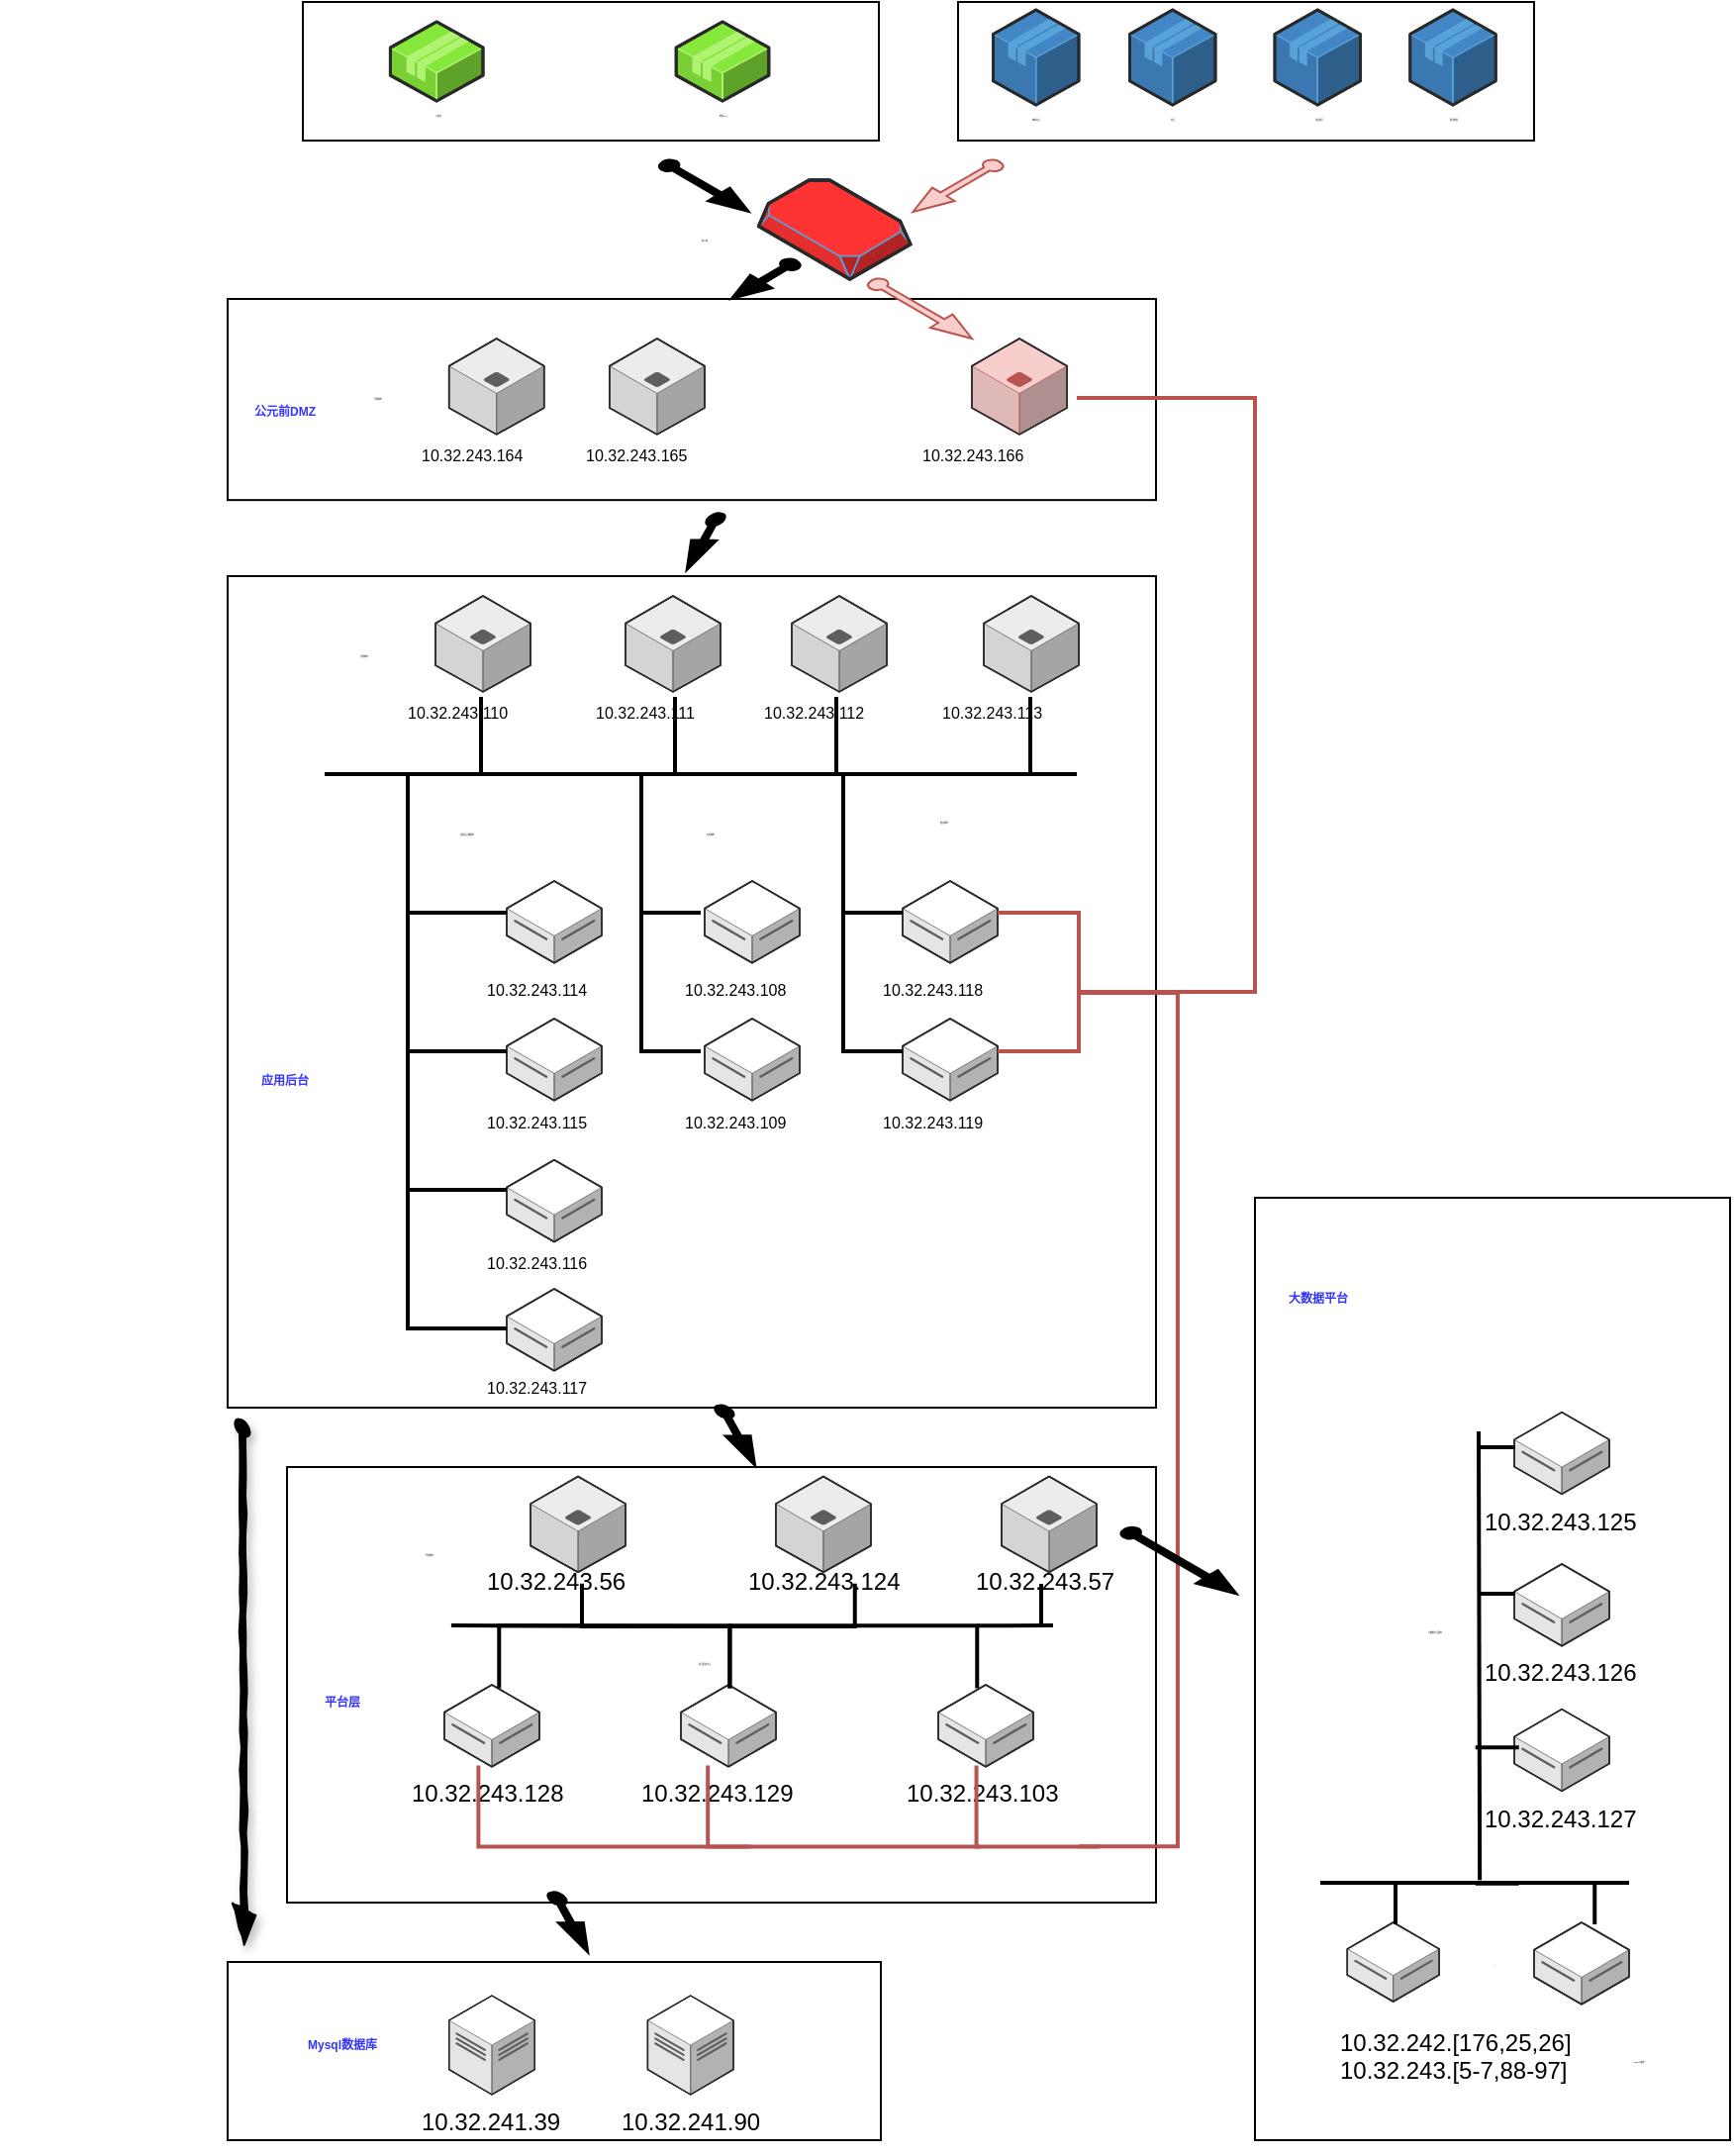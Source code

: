 <mxfile version="12.8.2" type="github"><diagram id="RSkM1jjQEGkXYzA2ggfZ" name="Page-1"><mxGraphModel dx="1865" dy="580" grid="1" gridSize="10" guides="1" tooltips="1" connect="1" arrows="1" fold="1" page="1" pageScale="1" pageWidth="827" pageHeight="1169" math="0" shadow="0"><root><mxCell id="0"/><mxCell id="1" parent="0"/><mxCell id="0GXY6gjPffuvIRgVKfaw-151" value="" style="rounded=0;whiteSpace=wrap;html=1;fontSize=1;fontColor=#000000;" parent="1" vertex="1"><mxGeometry x="579" y="673.98" width="240" height="476.02" as="geometry"/></mxCell><mxCell id="0GXY6gjPffuvIRgVKfaw-206" value="" style="rounded=0;whiteSpace=wrap;html=1;fontSize=1;fontColor=#000000;" parent="1" vertex="1"><mxGeometry x="60" y="1060" width="330" height="90" as="geometry"/></mxCell><mxCell id="0GXY6gjPffuvIRgVKfaw-137" value="" style="rounded=0;whiteSpace=wrap;html=1;fontSize=1;fontColor=#000000;" parent="1" vertex="1"><mxGeometry x="90" y="810" width="439" height="220" as="geometry"/></mxCell><mxCell id="0GXY6gjPffuvIRgVKfaw-136" value="" style="rounded=0;whiteSpace=wrap;html=1;fontSize=1;fontColor=#000000;" parent="1" vertex="1"><mxGeometry x="60" y="360" width="469" height="420" as="geometry"/></mxCell><mxCell id="0GXY6gjPffuvIRgVKfaw-29" value="10.32.243.128" style="text;html=1;" parent="1" vertex="1"><mxGeometry x="151" y="961.38" width="100" height="30" as="geometry"/></mxCell><mxCell id="0GXY6gjPffuvIRgVKfaw-57" value="&lt;font style=&quot;font-size: 8px&quot;&gt;10.32.243.114&lt;/font&gt;" style="text;html=1;fontSize=1;whiteSpace=wrap;fontColor=#000000;" parent="1" vertex="1"><mxGeometry x="189" y="557.51" width="80" height="30" as="geometry"/></mxCell><mxCell id="0GXY6gjPffuvIRgVKfaw-58" value="" style="verticalLabelPosition=bottom;html=1;verticalAlign=top;strokeWidth=1;align=center;outlineConnect=0;dashed=0;outlineConnect=0;shape=mxgraph.aws3d.dataServer;strokeColor=#5E5E5E;aspect=fixed;" parent="1" vertex="1"><mxGeometry x="200.97" y="514" width="48.03" height="41.38" as="geometry"/></mxCell><mxCell id="0GXY6gjPffuvIRgVKfaw-59" value="" style="verticalLabelPosition=bottom;html=1;verticalAlign=top;strokeWidth=1;align=center;outlineConnect=0;dashed=0;outlineConnect=0;shape=mxgraph.aws3d.dataServer;strokeColor=#5E5E5E;aspect=fixed;" parent="1" vertex="1"><mxGeometry x="200.97" y="583.51" width="48.03" height="41.38" as="geometry"/></mxCell><mxCell id="0GXY6gjPffuvIRgVKfaw-60" value="&lt;font style=&quot;font-size: 8px&quot;&gt;10.32.243.115&lt;/font&gt;" style="text;html=1;fontSize=1;whiteSpace=wrap;fontColor=#000000;" parent="1" vertex="1"><mxGeometry x="189" y="624.89" width="80" height="30" as="geometry"/></mxCell><mxCell id="0GXY6gjPffuvIRgVKfaw-61" value="&lt;font style=&quot;font-size: 8px&quot;&gt;10.32.243.116&lt;/font&gt;" style="text;html=1;fontSize=1;whiteSpace=wrap;fontColor=#000000;" parent="1" vertex="1"><mxGeometry x="189" y="696.27" width="80" height="30" as="geometry"/></mxCell><mxCell id="0GXY6gjPffuvIRgVKfaw-62" value="" style="verticalLabelPosition=bottom;html=1;verticalAlign=top;strokeWidth=1;align=center;outlineConnect=0;dashed=0;outlineConnect=0;shape=mxgraph.aws3d.dataServer;strokeColor=#5E5E5E;aspect=fixed;" parent="1" vertex="1"><mxGeometry x="200.97" y="654.89" width="48.03" height="41.38" as="geometry"/></mxCell><mxCell id="0GXY6gjPffuvIRgVKfaw-63" value="" style="verticalLabelPosition=bottom;html=1;verticalAlign=top;strokeWidth=1;align=center;outlineConnect=0;dashed=0;outlineConnect=0;shape=mxgraph.aws3d.dataServer;strokeColor=#5E5E5E;aspect=fixed;" parent="1" vertex="1"><mxGeometry x="200.97" y="720" width="48.03" height="41.38" as="geometry"/></mxCell><mxCell id="0GXY6gjPffuvIRgVKfaw-64" value="&lt;font style=&quot;font-size: 8px&quot;&gt;10.32.243.117&lt;/font&gt;" style="text;html=1;fontSize=1;whiteSpace=wrap;fontColor=#000000;" parent="1" vertex="1"><mxGeometry x="189" y="759.24" width="80" height="30" as="geometry"/></mxCell><mxCell id="0GXY6gjPffuvIRgVKfaw-68" value="&lt;font style=&quot;font-size: 8px&quot;&gt;10.32.243.108&lt;/font&gt;" style="text;html=1;fontSize=1;whiteSpace=wrap;fontColor=#000000;" parent="1" vertex="1"><mxGeometry x="289" y="557.51" width="80" height="30" as="geometry"/></mxCell><mxCell id="0GXY6gjPffuvIRgVKfaw-69" value="" style="verticalLabelPosition=bottom;html=1;verticalAlign=top;strokeWidth=1;align=center;outlineConnect=0;dashed=0;outlineConnect=0;shape=mxgraph.aws3d.dataServer;strokeColor=#5E5E5E;aspect=fixed;" parent="1" vertex="1"><mxGeometry x="300.97" y="514" width="48.03" height="41.38" as="geometry"/></mxCell><mxCell id="0GXY6gjPffuvIRgVKfaw-70" value="" style="verticalLabelPosition=bottom;html=1;verticalAlign=top;strokeWidth=1;align=center;outlineConnect=0;dashed=0;outlineConnect=0;shape=mxgraph.aws3d.dataServer;strokeColor=#5E5E5E;aspect=fixed;" parent="1" vertex="1"><mxGeometry x="300.97" y="583.51" width="48.03" height="41.38" as="geometry"/></mxCell><mxCell id="0GXY6gjPffuvIRgVKfaw-71" value="&lt;font style=&quot;font-size: 8px&quot;&gt;10.32.243.109&lt;/font&gt;" style="text;html=1;fontSize=1;whiteSpace=wrap;fontColor=#000000;" parent="1" vertex="1"><mxGeometry x="289" y="624.89" width="80" height="30" as="geometry"/></mxCell><mxCell id="0GXY6gjPffuvIRgVKfaw-72" value="&lt;font style=&quot;font-size: 8px&quot;&gt;10.32.243.118&lt;/font&gt;" style="text;html=1;fontSize=1;whiteSpace=wrap;fontColor=#000000;" parent="1" vertex="1"><mxGeometry x="389" y="557.51" width="80" height="30" as="geometry"/></mxCell><mxCell id="0GXY6gjPffuvIRgVKfaw-73" value="" style="verticalLabelPosition=bottom;html=1;verticalAlign=top;strokeWidth=1;align=center;outlineConnect=0;dashed=0;outlineConnect=0;shape=mxgraph.aws3d.dataServer;strokeColor=#5E5E5E;aspect=fixed;" parent="1" vertex="1"><mxGeometry x="400.97" y="514" width="48.03" height="41.38" as="geometry"/></mxCell><mxCell id="0GXY6gjPffuvIRgVKfaw-74" value="" style="verticalLabelPosition=bottom;html=1;verticalAlign=top;strokeWidth=1;align=center;outlineConnect=0;dashed=0;outlineConnect=0;shape=mxgraph.aws3d.dataServer;strokeColor=#5E5E5E;aspect=fixed;" parent="1" vertex="1"><mxGeometry x="400.97" y="583.51" width="48.03" height="41.38" as="geometry"/></mxCell><mxCell id="0GXY6gjPffuvIRgVKfaw-75" value="&lt;font style=&quot;font-size: 8px&quot;&gt;10.32.243.119&lt;/font&gt;" style="text;html=1;fontSize=1;whiteSpace=wrap;fontColor=#000000;" parent="1" vertex="1"><mxGeometry x="389" y="624.89" width="80" height="30" as="geometry"/></mxCell><mxCell id="0GXY6gjPffuvIRgVKfaw-76" value="" style="verticalLabelPosition=bottom;html=1;verticalAlign=top;strokeWidth=1;align=center;outlineConnect=0;dashed=0;outlineConnect=0;shape=mxgraph.aws3d.application_server;fillColor=#ECECEC;strokeColor=#5E5E5E;aspect=fixed;fontSize=1;fontColor=#000000;" parent="1" vertex="1"><mxGeometry x="164.98" y="370" width="48.03" height="48.42" as="geometry"/></mxCell><mxCell id="0GXY6gjPffuvIRgVKfaw-81" value="" style="strokeWidth=2;html=1;shape=mxgraph.flowchart.annotation_1;align=left;pointerEvents=1;fontSize=1;fontColor=#000000;" parent="1" vertex="1"><mxGeometry x="151" y="460" width="50" height="280" as="geometry"/></mxCell><mxCell id="0GXY6gjPffuvIRgVKfaw-83" value="" style="strokeWidth=2;html=1;shape=mxgraph.flowchart.annotation_1;align=left;pointerEvents=1;fontSize=1;fontColor=#000000;" parent="1" vertex="1"><mxGeometry x="151" y="530" width="50" height="140" as="geometry"/></mxCell><mxCell id="0GXY6gjPffuvIRgVKfaw-84" value="" style="strokeWidth=2;html=1;shape=mxgraph.flowchart.annotation_1;align=left;pointerEvents=1;fontSize=1;fontColor=#000000;" parent="1" vertex="1"><mxGeometry x="151" y="530" width="50" height="70" as="geometry"/></mxCell><mxCell id="0GXY6gjPffuvIRgVKfaw-85" value="" style="strokeWidth=2;html=1;shape=mxgraph.flowchart.annotation_1;align=left;pointerEvents=1;fontSize=1;fontColor=#000000;" parent="1" vertex="1"><mxGeometry x="269" y="460" width="30" height="70" as="geometry"/></mxCell><mxCell id="0GXY6gjPffuvIRgVKfaw-91" style="edgeStyle=orthogonalEdgeStyle;rounded=0;orthogonalLoop=1;jettySize=auto;html=1;exitX=0.5;exitY=1;exitDx=0;exitDy=0;exitPerimeter=0;strokeWidth=2;fontSize=1;fontColor=#000000;" parent="1" source="0GXY6gjPffuvIRgVKfaw-85" target="0GXY6gjPffuvIRgVKfaw-85" edge="1"><mxGeometry relative="1" as="geometry"/></mxCell><mxCell id="0GXY6gjPffuvIRgVKfaw-96" value="" style="strokeWidth=2;html=1;shape=mxgraph.flowchart.annotation_1;align=left;pointerEvents=1;fontSize=1;fontColor=#000000;" parent="1" vertex="1"><mxGeometry x="269" y="530" width="30" height="70" as="geometry"/></mxCell><mxCell id="0GXY6gjPffuvIRgVKfaw-97" value="" style="strokeWidth=2;html=1;shape=mxgraph.flowchart.annotation_1;align=left;pointerEvents=1;fontSize=1;fontColor=#000000;" parent="1" vertex="1"><mxGeometry x="370.97" y="460" width="30" height="70" as="geometry"/></mxCell><mxCell id="0GXY6gjPffuvIRgVKfaw-98" value="" style="strokeWidth=2;html=1;shape=mxgraph.flowchart.annotation_1;align=left;pointerEvents=1;fontSize=1;fontColor=#000000;" parent="1" vertex="1"><mxGeometry x="370.97" y="530" width="30" height="70" as="geometry"/></mxCell><mxCell id="0GXY6gjPffuvIRgVKfaw-99" value="" style="verticalLabelPosition=bottom;html=1;verticalAlign=top;strokeWidth=1;align=center;outlineConnect=0;dashed=0;outlineConnect=0;shape=mxgraph.aws3d.application_server;fillColor=#ECECEC;strokeColor=#5E5E5E;aspect=fixed;fontSize=1;fontColor=#000000;" parent="1" vertex="1"><mxGeometry x="260.97" y="370" width="48.03" height="48.42" as="geometry"/></mxCell><mxCell id="0GXY6gjPffuvIRgVKfaw-100" value="" style="verticalLabelPosition=bottom;html=1;verticalAlign=top;strokeWidth=1;align=center;outlineConnect=0;dashed=0;outlineConnect=0;shape=mxgraph.aws3d.application_server;fillColor=#ECECEC;strokeColor=#5E5E5E;aspect=fixed;fontSize=1;fontColor=#000000;" parent="1" vertex="1"><mxGeometry x="344.98" y="370" width="48.03" height="48.42" as="geometry"/></mxCell><mxCell id="0GXY6gjPffuvIRgVKfaw-101" value="" style="verticalLabelPosition=bottom;html=1;verticalAlign=top;strokeWidth=1;align=center;outlineConnect=0;dashed=0;outlineConnect=0;shape=mxgraph.aws3d.application_server;fillColor=#ECECEC;strokeColor=#5E5E5E;aspect=fixed;fontSize=1;fontColor=#000000;" parent="1" vertex="1"><mxGeometry x="441.98" y="370" width="48.03" height="48.42" as="geometry"/></mxCell><mxCell id="0GXY6gjPffuvIRgVKfaw-102" value="&lt;font style=&quot;font-size: 8px&quot;&gt;10.32.243.110&lt;/font&gt;" style="text;html=1;fontSize=1;whiteSpace=wrap;fontColor=#000000;" parent="1" vertex="1"><mxGeometry x="149" y="418.42" width="80" height="30" as="geometry"/></mxCell><mxCell id="0GXY6gjPffuvIRgVKfaw-103" value="&lt;font style=&quot;font-size: 8px&quot;&gt;10.32.243.111&lt;/font&gt;" style="text;html=1;fontSize=1;whiteSpace=wrap;fontColor=#000000;" parent="1" vertex="1"><mxGeometry x="244" y="418.42" width="80" height="30" as="geometry"/></mxCell><mxCell id="0GXY6gjPffuvIRgVKfaw-104" value="&lt;font style=&quot;font-size: 8px&quot;&gt;10.32.243.112&lt;/font&gt;" style="text;html=1;fontSize=1;whiteSpace=wrap;fontColor=#000000;" parent="1" vertex="1"><mxGeometry x="329" y="418.42" width="80" height="30" as="geometry"/></mxCell><mxCell id="0GXY6gjPffuvIRgVKfaw-105" value="&lt;font style=&quot;font-size: 8px&quot;&gt;10.32.243.113&lt;/font&gt;" style="text;html=1;fontSize=1;whiteSpace=wrap;fontColor=#000000;" parent="1" vertex="1"><mxGeometry x="419" y="418.42" width="80" height="30" as="geometry"/></mxCell><mxCell id="0GXY6gjPffuvIRgVKfaw-106" value="" style="strokeWidth=2;html=1;shape=mxgraph.flowchart.annotation_1;align=left;pointerEvents=1;fontSize=1;fontColor=#000000;rotation=-90;" parent="1" vertex="1"><mxGeometry x="217.51" y="391.51" width="38.99" height="98" as="geometry"/></mxCell><mxCell id="0GXY6gjPffuvIRgVKfaw-110" value="" style="endArrow=none;html=1;fontSize=1;fontColor=#000000;strokeWidth=2;" parent="1" edge="1"><mxGeometry width="50" height="50" relative="1" as="geometry"><mxPoint x="109" y="460" as="sourcePoint"/><mxPoint x="489" y="460" as="targetPoint"/></mxGeometry></mxCell><mxCell id="0GXY6gjPffuvIRgVKfaw-111" value="" style="verticalLabelPosition=bottom;html=1;verticalAlign=top;strokeWidth=1;align=center;outlineConnect=0;dashed=0;outlineConnect=0;shape=mxgraph.aws3d.dataCenter;strokeColor=#5E5E5E;aspect=fixed;fontSize=1;fontColor=#000000;" parent="1" vertex="1"><mxGeometry x="171.84" y="1077" width="43.31" height="50" as="geometry"/></mxCell><mxCell id="0GXY6gjPffuvIRgVKfaw-112" value="" style="endArrow=none;html=1;fontSize=1;fontColor=#000000;strokeWidth=2;exitX=0;exitY=0;exitDx=0;exitDy=0;exitPerimeter=0;" parent="1" source="0GXY6gjPffuvIRgVKfaw-122" edge="1"><mxGeometry width="50" height="50" relative="1" as="geometry"><mxPoint x="172.98" y="890" as="sourcePoint"/><mxPoint x="477" y="890" as="targetPoint"/></mxGeometry></mxCell><mxCell id="0GXY6gjPffuvIRgVKfaw-113" value="" style="verticalLabelPosition=bottom;html=1;verticalAlign=top;strokeWidth=1;align=center;outlineConnect=0;dashed=0;outlineConnect=0;shape=mxgraph.aws3d.application_server;fillColor=#ECECEC;strokeColor=#5E5E5E;aspect=fixed;fontSize=1;fontColor=#000000;" parent="1" vertex="1"><mxGeometry x="213.01" y="814.73" width="48.03" height="48.42" as="geometry"/></mxCell><mxCell id="0GXY6gjPffuvIRgVKfaw-114" value="" style="verticalLabelPosition=bottom;html=1;verticalAlign=top;strokeWidth=1;align=center;outlineConnect=0;dashed=0;outlineConnect=0;shape=mxgraph.aws3d.application_server;fillColor=#ECECEC;strokeColor=#5E5E5E;aspect=fixed;fontSize=1;fontColor=#000000;" parent="1" vertex="1"><mxGeometry x="336.94" y="814.73" width="48.03" height="48.42" as="geometry"/></mxCell><mxCell id="0GXY6gjPffuvIRgVKfaw-115" value="" style="verticalLabelPosition=bottom;html=1;verticalAlign=top;strokeWidth=1;align=center;outlineConnect=0;dashed=0;outlineConnect=0;shape=mxgraph.aws3d.dataServer;strokeColor=#5E5E5E;aspect=fixed;" parent="1" vertex="1"><mxGeometry x="169.48" y="920" width="48.03" height="41.38" as="geometry"/></mxCell><mxCell id="0GXY6gjPffuvIRgVKfaw-116" value="" style="verticalLabelPosition=bottom;html=1;verticalAlign=top;strokeWidth=1;align=center;outlineConnect=0;dashed=0;outlineConnect=0;shape=mxgraph.aws3d.dataServer;strokeColor=#5E5E5E;aspect=fixed;" parent="1" vertex="1"><mxGeometry x="289.0" y="920" width="48.03" height="41.38" as="geometry"/></mxCell><mxCell id="0GXY6gjPffuvIRgVKfaw-117" value="" style="verticalLabelPosition=bottom;html=1;verticalAlign=top;strokeWidth=1;align=center;outlineConnect=0;dashed=0;outlineConnect=0;shape=mxgraph.aws3d.dataServer;strokeColor=#5E5E5E;aspect=fixed;" parent="1" vertex="1"><mxGeometry x="419.0" y="920" width="48.03" height="41.38" as="geometry"/></mxCell><mxCell id="0GXY6gjPffuvIRgVKfaw-121" value="" style="strokeWidth=2;html=1;shape=mxgraph.flowchart.annotation_1;align=left;pointerEvents=1;fontSize=1;fontColor=#000000;rotation=-90;" parent="1" vertex="1"><mxGeometry x="297.14" y="810.76" width="21.59" height="137.88" as="geometry"/></mxCell><mxCell id="0GXY6gjPffuvIRgVKfaw-122" value="" style="strokeWidth=2;html=1;shape=mxgraph.flowchart.annotation_1;align=left;pointerEvents=1;fontSize=1;fontColor=#000000;rotation=90;" parent="1" vertex="1"><mxGeometry x="360.4" y="843.5" width="31.59" height="124.88" as="geometry"/></mxCell><mxCell id="0GXY6gjPffuvIRgVKfaw-123" value="" style="endArrow=none;html=1;fontSize=1;fontColor=#000000;strokeWidth=2;entryX=0;entryY=0.5;entryDx=0;entryDy=0;entryPerimeter=0;" parent="1" target="0GXY6gjPffuvIRgVKfaw-121" edge="1"><mxGeometry width="50" height="50" relative="1" as="geometry"><mxPoint x="172.98" y="890" as="sourcePoint"/><mxPoint x="477" y="890" as="targetPoint"/></mxGeometry></mxCell><mxCell id="0GXY6gjPffuvIRgVKfaw-124" value="" style="strokeWidth=2;html=1;shape=mxgraph.flowchart.annotation_1;align=left;pointerEvents=1;fontSize=1;fontColor=#000000;rotation=90;" parent="1" vertex="1"><mxGeometry x="239.6" y="847.69" width="31.59" height="116.5" as="geometry"/></mxCell><mxCell id="0GXY6gjPffuvIRgVKfaw-125" value="10.32.243.56" style="text;html=1;" parent="1" vertex="1"><mxGeometry x="189" y="853.69" width="100" height="30" as="geometry"/></mxCell><mxCell id="0GXY6gjPffuvIRgVKfaw-126" value="10.32.243.124" style="text;html=1;" parent="1" vertex="1"><mxGeometry x="320.9" y="853.69" width="100" height="30" as="geometry"/></mxCell><mxCell id="0GXY6gjPffuvIRgVKfaw-127" value="10.32.243.129" style="text;html=1;" parent="1" vertex="1"><mxGeometry x="267.04" y="961.38" width="100" height="30" as="geometry"/></mxCell><mxCell id="0GXY6gjPffuvIRgVKfaw-128" value="10.32.243.103" style="text;html=1;" parent="1" vertex="1"><mxGeometry x="401" y="961.38" width="100" height="30" as="geometry"/></mxCell><mxCell id="0GXY6gjPffuvIRgVKfaw-129" value="10.32.242.[176,25,26]&lt;br&gt;10.32.243.[5-7,88-97]" style="text;html=1;" parent="1" vertex="1"><mxGeometry x="619.98" y="1087" width="100" height="30" as="geometry"/></mxCell><mxCell id="0GXY6gjPffuvIRgVKfaw-130" value="" style="verticalLabelPosition=bottom;html=1;verticalAlign=top;strokeWidth=1;align=center;outlineConnect=0;dashed=0;outlineConnect=0;shape=mxgraph.aws3d.dataCenter;strokeColor=#5E5E5E;aspect=fixed;fontSize=1;fontColor=#000000;" parent="1" vertex="1"><mxGeometry x="272.2" y="1077" width="43.31" height="50" as="geometry"/></mxCell><mxCell id="0GXY6gjPffuvIRgVKfaw-143" value="" style="verticalLabelPosition=bottom;html=1;verticalAlign=top;strokeWidth=1;align=center;outlineConnect=0;dashed=0;outlineConnect=0;shape=mxgraph.aws3d.arrowSE;fillColor=#000000;aspect=fixed;fontSize=1;fontColor=#000000;rotation=30;" parent="1" vertex="1"><mxGeometry x="300.96" y="784.09" width="32.44" height="18.54" as="geometry"/></mxCell><mxCell id="0GXY6gjPffuvIRgVKfaw-152" value="" style="rounded=0;whiteSpace=wrap;html=1;fontSize=1;fontColor=#000000;" parent="1" vertex="1"><mxGeometry x="60" y="220" width="469" height="101.58" as="geometry"/></mxCell><mxCell id="0GXY6gjPffuvIRgVKfaw-153" value="" style="verticalLabelPosition=bottom;html=1;verticalAlign=top;strokeWidth=1;align=center;outlineConnect=0;dashed=0;outlineConnect=0;shape=mxgraph.aws3d.application_server;fillColor=#ECECEC;strokeColor=#5E5E5E;aspect=fixed;fontSize=1;fontColor=#000000;" parent="1" vertex="1"><mxGeometry x="171.84" y="240" width="48.03" height="48.42" as="geometry"/></mxCell><mxCell id="0GXY6gjPffuvIRgVKfaw-154" value="" style="verticalLabelPosition=bottom;html=1;verticalAlign=top;strokeWidth=1;align=center;outlineConnect=0;dashed=0;outlineConnect=0;shape=mxgraph.aws3d.application_server;fillColor=#ECECEC;strokeColor=#5E5E5E;aspect=fixed;fontSize=1;fontColor=#000000;" parent="1" vertex="1"><mxGeometry x="252.94" y="240" width="48.03" height="48.42" as="geometry"/></mxCell><mxCell id="0GXY6gjPffuvIRgVKfaw-155" value="" style="verticalLabelPosition=bottom;html=1;verticalAlign=top;strokeWidth=1;align=center;outlineConnect=0;dashed=0;outlineConnect=0;shape=mxgraph.aws3d.application_server;fillColor=#f8cecc;strokeColor=#b85450;aspect=fixed;fontSize=1;" parent="1" vertex="1"><mxGeometry x="436.0" y="240" width="48.03" height="48.42" as="geometry"/></mxCell><mxCell id="0GXY6gjPffuvIRgVKfaw-156" value="" style="verticalLabelPosition=bottom;html=1;verticalAlign=top;strokeWidth=1;align=center;outlineConnect=0;dashed=0;outlineConnect=0;shape=mxgraph.aws3d.arrowSW;fillColor=#000000;aspect=fixed;fontSize=1;fontColor=#000000;rotation=-30;" parent="1" vertex="1"><mxGeometry x="285.33" y="333.12" width="30.77" height="17.58" as="geometry"/></mxCell><mxCell id="0GXY6gjPffuvIRgVKfaw-157" value="&lt;font style=&quot;font-size: 8px&quot;&gt;10.32.243.164&lt;/font&gt;" style="text;html=1;fontSize=1;whiteSpace=wrap;fontColor=#000000;" parent="1" vertex="1"><mxGeometry x="155.86" y="288.42" width="80" height="30" as="geometry"/></mxCell><mxCell id="0GXY6gjPffuvIRgVKfaw-158" value="&lt;font style=&quot;font-size: 8px&quot;&gt;10.32.243.165&lt;/font&gt;" style="text;html=1;fontSize=1;whiteSpace=wrap;fontColor=#000000;" parent="1" vertex="1"><mxGeometry x="238.73" y="288.42" width="80" height="30" as="geometry"/></mxCell><mxCell id="0GXY6gjPffuvIRgVKfaw-160" value="&lt;font style=&quot;font-size: 8px&quot;&gt;10.32.243.166&lt;/font&gt;" style="text;html=1;fontSize=1;whiteSpace=wrap;fontColor=#000000;" parent="1" vertex="1"><mxGeometry x="409" y="288.42" width="80" height="30" as="geometry"/></mxCell><mxCell id="0GXY6gjPffuvIRgVKfaw-161" value="" style="rounded=0;whiteSpace=wrap;html=1;fontSize=1;fontColor=#000000;" parent="1" vertex="1"><mxGeometry x="98.02" y="70" width="290.98" height="70" as="geometry"/></mxCell><mxCell id="0GXY6gjPffuvIRgVKfaw-162" value="" style="rounded=0;whiteSpace=wrap;html=1;fontSize=1;fontColor=#000000;" parent="1" vertex="1"><mxGeometry x="429" y="70" width="290.98" height="70" as="geometry"/></mxCell><mxCell id="0GXY6gjPffuvIRgVKfaw-163" value="小程序" style="verticalLabelPosition=bottom;html=1;verticalAlign=top;strokeWidth=1;align=center;outlineConnect=0;dashed=0;outlineConnect=0;shape=mxgraph.aws3d.application2;fillColor=#86E83A;strokeColor=#B0F373;aspect=fixed;fontSize=1;fontColor=#000000;" parent="1" vertex="1"><mxGeometry x="142.21" y="80" width="46.79" height="40" as="geometry"/></mxCell><mxCell id="0GXY6gjPffuvIRgVKfaw-164" value="地铁APP" style="verticalLabelPosition=bottom;html=1;verticalAlign=top;strokeWidth=1;align=center;outlineConnect=0;dashed=0;outlineConnect=0;shape=mxgraph.aws3d.application2;fillColor=#86E83A;strokeColor=#B0F373;aspect=fixed;fontSize=1;fontColor=#000000;" parent="1" vertex="1"><mxGeometry x="286.61" y="80" width="46.79" height="40" as="geometry"/></mxCell><mxCell id="0GXY6gjPffuvIRgVKfaw-165" value="物联平台" style="verticalLabelPosition=bottom;html=1;verticalAlign=top;strokeWidth=1;align=center;outlineConnect=0;dashed=0;outlineConnect=0;shape=mxgraph.aws3d.application;fillColor=#4286c5;strokeColor=#57A2D8;aspect=fixed;fontSize=1;fontColor=#000000;" parent="1" vertex="1"><mxGeometry x="446.75" y="74" width="43.26" height="48" as="geometry"/></mxCell><mxCell id="0GXY6gjPffuvIRgVKfaw-166" value="创互" style="verticalLabelPosition=bottom;html=1;verticalAlign=top;strokeWidth=1;align=center;outlineConnect=0;dashed=0;outlineConnect=0;shape=mxgraph.aws3d.application;fillColor=#4286c5;strokeColor=#57A2D8;aspect=fixed;fontSize=1;fontColor=#000000;" parent="1" vertex="1"><mxGeometry x="515.74" y="74" width="43.26" height="48" as="geometry"/></mxCell><mxCell id="0GXY6gjPffuvIRgVKfaw-167" value="腾讯地图" style="verticalLabelPosition=bottom;html=1;verticalAlign=top;strokeWidth=1;align=center;outlineConnect=0;dashed=0;outlineConnect=0;shape=mxgraph.aws3d.application;fillColor=#4286c5;strokeColor=#57A2D8;aspect=fixed;fontSize=1;fontColor=#000000;" parent="1" vertex="1"><mxGeometry x="657.37" y="74" width="43.26" height="48" as="geometry"/></mxCell><mxCell id="0GXY6gjPffuvIRgVKfaw-168" value="语音助手" style="verticalLabelPosition=bottom;html=1;verticalAlign=top;strokeWidth=1;align=center;outlineConnect=0;dashed=0;outlineConnect=0;shape=mxgraph.aws3d.application;fillColor=#4286c5;strokeColor=#57A2D8;aspect=fixed;fontSize=1;fontColor=#000000;" parent="1" vertex="1"><mxGeometry x="589" y="74" width="43.26" height="48" as="geometry"/></mxCell><mxCell id="0GXY6gjPffuvIRgVKfaw-170" value="" style="verticalLabelPosition=bottom;html=1;verticalAlign=top;strokeWidth=1;align=center;outlineConnect=0;dashed=0;outlineConnect=0;shape=mxgraph.aws3d.snapshot;fillColor=#FF3333;strokeColor=#57A2D8;aspect=fixed;fontSize=1;fontColor=#000000;" parent="1" vertex="1"><mxGeometry x="328.3" y="160" width="76.67" height="50" as="geometry"/></mxCell><mxCell id="0GXY6gjPffuvIRgVKfaw-171" value="" style="verticalLabelPosition=bottom;html=1;verticalAlign=top;strokeWidth=1;align=center;outlineConnect=0;dashed=0;outlineConnect=0;shape=mxgraph.aws3d.arrowSE;fillColor=#000000;aspect=fixed;fontSize=1;fontColor=#000000;" parent="1" vertex="1"><mxGeometry x="277.96" y="150" width="45.5" height="26" as="geometry"/></mxCell><mxCell id="0GXY6gjPffuvIRgVKfaw-172" value="" style="verticalLabelPosition=bottom;html=1;verticalAlign=top;strokeWidth=1;align=center;outlineConnect=0;dashed=0;outlineConnect=0;shape=mxgraph.aws3d.arrowSW;fillColor=#f8cecc;aspect=fixed;fontSize=1;strokeColor=#b85450;" parent="1" vertex="1"><mxGeometry x="406.25" y="150" width="45.5" height="26" as="geometry"/></mxCell><mxCell id="0GXY6gjPffuvIRgVKfaw-173" value="" style="verticalLabelPosition=bottom;html=1;verticalAlign=top;strokeWidth=1;align=center;outlineConnect=0;dashed=0;outlineConnect=0;shape=mxgraph.aws3d.arrowSW;fillColor=#000000;aspect=fixed;fontSize=1;fontColor=#000000;" parent="1" vertex="1"><mxGeometry x="314.31" y="200" width="35" height="20" as="geometry"/></mxCell><mxCell id="0GXY6gjPffuvIRgVKfaw-174" value="" style="verticalLabelPosition=bottom;html=1;verticalAlign=top;strokeWidth=1;align=center;outlineConnect=0;dashed=0;outlineConnect=0;shape=mxgraph.aws3d.arrowSE;fillColor=#f8cecc;aspect=fixed;fontSize=1;strokeColor=#b85450;" parent="1" vertex="1"><mxGeometry x="383.5" y="210" width="52.5" height="30" as="geometry"/></mxCell><mxCell id="0GXY6gjPffuvIRgVKfaw-177" value="" style="strokeWidth=2;html=1;shape=mxgraph.flowchart.annotation_1;align=left;pointerEvents=1;fillColor=#f8cecc;fontSize=1;rotation=-180;strokeColor=#b85450;" parent="1" vertex="1"><mxGeometry x="489" y="270" width="90" height="300" as="geometry"/></mxCell><mxCell id="0GXY6gjPffuvIRgVKfaw-178" value="" style="strokeWidth=2;html=1;shape=mxgraph.flowchart.annotation_1;align=left;pointerEvents=1;fillColor=#f8cecc;fontSize=1;rotation=-180;strokeColor=#b85450;" parent="1" vertex="1"><mxGeometry x="449.03" y="530" width="40.98" height="70" as="geometry"/></mxCell><mxCell id="0GXY6gjPffuvIRgVKfaw-179" value="" style="strokeWidth=2;html=1;shape=mxgraph.flowchart.annotation_1;align=left;pointerEvents=1;fillColor=#f8cecc;fontSize=1;rotation=-180;strokeColor=#b85450;" parent="1" vertex="1"><mxGeometry x="489.98" y="570.48" width="50" height="431.2" as="geometry"/></mxCell><mxCell id="0GXY6gjPffuvIRgVKfaw-182" value="" style="shape=partialRectangle;whiteSpace=wrap;html=1;top=0;left=0;fillColor=none;strokeWidth=2;fontSize=1;rotation=90;strokeColor=#b85450;" parent="1" vertex="1"><mxGeometry x="448.89" y="951.09" width="40" height="61.21" as="geometry"/></mxCell><mxCell id="0GXY6gjPffuvIRgVKfaw-184" value="" style="shape=partialRectangle;whiteSpace=wrap;html=1;top=0;left=0;fillColor=none;strokeWidth=2;fontSize=1;rotation=90;strokeColor=#b85450;" parent="1" vertex="1"><mxGeometry x="350.9" y="913.39" width="40" height="136.61" as="geometry"/></mxCell><mxCell id="0GXY6gjPffuvIRgVKfaw-185" value="" style="shape=partialRectangle;whiteSpace=wrap;html=1;top=0;left=0;fillColor=none;strokeWidth=2;fontSize=1;rotation=90;strokeColor=#b85450;" parent="1" vertex="1"><mxGeometry x="235.0" y="913.39" width="40" height="136.61" as="geometry"/></mxCell><mxCell id="0GXY6gjPffuvIRgVKfaw-187" value="应用后台微服务" style="text;html=1;strokeColor=none;fillColor=none;align=center;verticalAlign=middle;whiteSpace=wrap;rounded=0;fontSize=1;fontColor=#000000;" parent="1" vertex="1"><mxGeometry x="161" y="460" width="40" height="60" as="geometry"/></mxCell><mxCell id="0GXY6gjPffuvIRgVKfaw-188" value="定时服务" style="text;html=1;strokeColor=none;fillColor=none;align=center;verticalAlign=middle;whiteSpace=wrap;rounded=0;fontSize=1;fontColor=#000000;" parent="1" vertex="1"><mxGeometry x="284" y="460" width="40" height="60" as="geometry"/></mxCell><mxCell id="0GXY6gjPffuvIRgVKfaw-189" value="推送服务" style="text;html=1;strokeColor=none;fillColor=none;align=center;verticalAlign=middle;whiteSpace=wrap;rounded=0;fontSize=1;fontColor=#000000;" parent="1" vertex="1"><mxGeometry x="401.98" y="454" width="40" height="60" as="geometry"/></mxCell><mxCell id="0GXY6gjPffuvIRgVKfaw-190" value="代理服务" style="text;html=1;strokeColor=none;fillColor=none;align=center;verticalAlign=middle;whiteSpace=wrap;rounded=0;fontSize=1;fontColor=#000000;" parent="1" vertex="1"><mxGeometry x="109" y="370" width="40" height="60" as="geometry"/></mxCell><mxCell id="0GXY6gjPffuvIRgVKfaw-191" value="代理服务" style="text;html=1;strokeColor=none;fillColor=none;align=center;verticalAlign=middle;whiteSpace=wrap;rounded=0;fontSize=1;fontColor=#000000;" parent="1" vertex="1"><mxGeometry x="142.21" y="823.69" width="40" height="60" as="geometry"/></mxCell><mxCell id="0GXY6gjPffuvIRgVKfaw-192" value="代理服务" style="text;html=1;strokeColor=none;fillColor=none;align=center;verticalAlign=middle;whiteSpace=wrap;rounded=0;fontSize=1;fontColor=#000000;" parent="1" vertex="1"><mxGeometry x="115.86" y="240" width="40" height="60" as="geometry"/></mxCell><mxCell id="0GXY6gjPffuvIRgVKfaw-198" value="&lt;b&gt;平台层&lt;/b&gt;" style="text;html=1;strokeColor=none;fillColor=none;align=center;verticalAlign=middle;whiteSpace=wrap;rounded=1;fontSize=6;fontColor=#3333FF;flipV=0;shadow=1;comic=1;glass=1;" parent="1" vertex="1"><mxGeometry x="98.02" y="883.69" width="40" height="90" as="geometry"/></mxCell><mxCell id="0GXY6gjPffuvIRgVKfaw-199" value="&lt;b&gt;应用后台&lt;/b&gt;" style="text;html=1;strokeColor=none;fillColor=none;align=center;verticalAlign=middle;whiteSpace=wrap;rounded=1;fontSize=6;fontColor=#3333FF;flipV=0;shadow=1;comic=1;glass=1;" parent="1" vertex="1"><mxGeometry x="69" y="570.48" width="40" height="90" as="geometry"/></mxCell><mxCell id="0GXY6gjPffuvIRgVKfaw-200" value="综合管理i平台" style="text;html=1;strokeColor=none;fillColor=none;align=center;verticalAlign=middle;whiteSpace=wrap;rounded=0;fontSize=1;fontColor=#000000;" parent="1" vertex="1"><mxGeometry x="229" y="878.62" width="144.14" height="60" as="geometry"/></mxCell><mxCell id="0GXY6gjPffuvIRgVKfaw-202" value="&lt;b&gt;公元前DMZ&lt;/b&gt;" style="text;html=1;strokeColor=none;fillColor=none;align=center;verticalAlign=middle;whiteSpace=wrap;rounded=1;fontSize=6;fontColor=#3333FF;flipV=0;shadow=1;comic=1;glass=1;" parent="1" vertex="1"><mxGeometry x="69" y="231.58" width="40" height="90" as="geometry"/></mxCell><mxCell id="0GXY6gjPffuvIRgVKfaw-203" value="" style="strokeWidth=2;html=1;shape=mxgraph.flowchart.annotation_1;align=left;pointerEvents=1;fontSize=1;fontColor=#000000;rotation=-90;" parent="1" vertex="1"><mxGeometry x="397.01" y="391.51" width="38.99" height="98" as="geometry"/></mxCell><mxCell id="0GXY6gjPffuvIRgVKfaw-204" value="10.32.241.90" style="text;html=1;" parent="1" vertex="1"><mxGeometry x="256.5" y="1127" width="100" height="30" as="geometry"/></mxCell><mxCell id="0GXY6gjPffuvIRgVKfaw-205" value="防火墙" style="text;html=1;strokeColor=none;fillColor=none;align=center;verticalAlign=middle;whiteSpace=wrap;rounded=0;fontSize=1;fontColor=#000000;" parent="1" vertex="1"><mxGeometry x="281.07" y="160" width="40" height="60" as="geometry"/></mxCell><mxCell id="0GXY6gjPffuvIRgVKfaw-207" value="&lt;b&gt;Mysql数据库&lt;/b&gt;" style="text;html=1;strokeColor=none;fillColor=none;align=center;verticalAlign=middle;whiteSpace=wrap;rounded=1;fontSize=6;fontColor=#3333FF;flipV=0;shadow=1;comic=1;glass=1;" parent="1" vertex="1"><mxGeometry x="98.02" y="1057" width="40" height="90" as="geometry"/></mxCell><mxCell id="0GXY6gjPffuvIRgVKfaw-208" value="" style="verticalLabelPosition=bottom;html=1;verticalAlign=top;strokeWidth=1;align=center;outlineConnect=0;dashed=0;outlineConnect=0;shape=mxgraph.aws3d.arrowSE;fillColor=#000000;aspect=fixed;rounded=1;shadow=1;glass=1;comic=1;fontSize=6;fontColor=#3333FF;rotation=60;" parent="1" vertex="1"><mxGeometry x="-48.04" y="851.67" width="231.54" height="132.31" as="geometry"/></mxCell><mxCell id="0GXY6gjPffuvIRgVKfaw-209" value="" style="verticalLabelPosition=bottom;html=1;verticalAlign=top;strokeWidth=1;align=center;outlineConnect=0;dashed=0;outlineConnect=0;shape=mxgraph.aws3d.arrowSE;fillColor=#000000;aspect=fixed;fontSize=1;fontColor=#000000;rotation=30;" parent="1" vertex="1"><mxGeometry x="216.56" y="1030" width="32.44" height="18.54" as="geometry"/></mxCell><mxCell id="0GXY6gjPffuvIRgVKfaw-210" value="&lt;b&gt;大数据平台&lt;/b&gt;" style="text;html=1;strokeColor=none;fillColor=none;align=center;verticalAlign=middle;whiteSpace=wrap;rounded=1;fontSize=6;fontColor=#3333FF;flipV=0;shadow=1;comic=1;glass=1;" parent="1" vertex="1"><mxGeometry x="590.63" y="680" width="40" height="90" as="geometry"/></mxCell><mxCell id="0GXY6gjPffuvIRgVKfaw-214" value="" style="verticalLabelPosition=bottom;html=1;verticalAlign=top;strokeWidth=1;align=center;outlineConnect=0;dashed=0;outlineConnect=0;shape=mxgraph.aws3d.dataServer;strokeColor=#5E5E5E;aspect=fixed;" parent="1" vertex="1"><mxGeometry x="625.63" y="1040" width="46.43" height="40" as="geometry"/></mxCell><mxCell id="0GXY6gjPffuvIRgVKfaw-215" value="" style="verticalLabelPosition=bottom;html=1;verticalAlign=top;strokeWidth=1;align=center;outlineConnect=0;dashed=0;outlineConnect=0;shape=mxgraph.aws3d.dataServer;strokeColor=#5E5E5E;aspect=fixed;" parent="1" vertex="1"><mxGeometry x="719.98" y="1040" width="48.03" height="41.38" as="geometry"/></mxCell><mxCell id="0GXY6gjPffuvIRgVKfaw-216" value="........." style="text;html=1;strokeColor=none;fillColor=none;align=center;verticalAlign=middle;whiteSpace=wrap;rounded=0;fontSize=1;fontColor=#000000;" parent="1" vertex="1"><mxGeometry x="679.98" y="1031.46" width="40" height="60" as="geometry"/></mxCell><mxCell id="0GXY6gjPffuvIRgVKfaw-217" value="" style="verticalLabelPosition=bottom;html=1;verticalAlign=top;strokeWidth=1;align=center;outlineConnect=0;dashed=0;outlineConnect=0;shape=mxgraph.aws3d.dataServer;strokeColor=#5E5E5E;aspect=fixed;" parent="1" vertex="1"><mxGeometry x="710" y="782.31" width="48.03" height="41.38" as="geometry"/></mxCell><mxCell id="0GXY6gjPffuvIRgVKfaw-218" value="" style="verticalLabelPosition=bottom;html=1;verticalAlign=top;strokeWidth=1;align=center;outlineConnect=0;dashed=0;outlineConnect=0;shape=mxgraph.aws3d.dataServer;strokeColor=#5E5E5E;aspect=fixed;" parent="1" vertex="1"><mxGeometry x="710" y="859.01" width="48.03" height="41.38" as="geometry"/></mxCell><mxCell id="0GXY6gjPffuvIRgVKfaw-219" value="" style="verticalLabelPosition=bottom;html=1;verticalAlign=top;strokeWidth=1;align=center;outlineConnect=0;dashed=0;outlineConnect=0;shape=mxgraph.aws3d.dataServer;strokeColor=#5E5E5E;aspect=fixed;" parent="1" vertex="1"><mxGeometry x="710" y="932.31" width="48.03" height="41.38" as="geometry"/></mxCell><mxCell id="0GXY6gjPffuvIRgVKfaw-222" value="10.32.243.125" style="text;html=1;" parent="1" vertex="1"><mxGeometry x="692.69" y="823.94" width="100" height="30" as="geometry"/></mxCell><mxCell id="0GXY6gjPffuvIRgVKfaw-223" value="10.32.243.126" style="text;html=1;" parent="1" vertex="1"><mxGeometry x="692.69" y="900.39" width="100" height="30" as="geometry"/></mxCell><mxCell id="0GXY6gjPffuvIRgVKfaw-224" value="10.32.243.127" style="text;html=1;" parent="1" vertex="1"><mxGeometry x="692.69" y="973.69" width="100" height="30" as="geometry"/></mxCell><mxCell id="0GXY6gjPffuvIRgVKfaw-226" value="" style="endArrow=none;html=1;strokeWidth=2;fontSize=6;fontColor=#3333FF;" parent="1" edge="1"><mxGeometry width="50" height="50" relative="1" as="geometry"><mxPoint x="612.01" y="1020" as="sourcePoint"/><mxPoint x="768.01" y="1020" as="targetPoint"/></mxGeometry></mxCell><mxCell id="0GXY6gjPffuvIRgVKfaw-229" value="" style="shape=partialRectangle;whiteSpace=wrap;html=1;top=0;bottom=0;fillColor=none;rounded=1;shadow=0;glass=1;comic=0;labelBackgroundColor=#ffffff;strokeWidth=2;fontSize=6;fontColor=#3333FF;align=center;" parent="1" vertex="1"><mxGeometry x="650" y="1020" width="100.63" height="20" as="geometry"/></mxCell><mxCell id="0GXY6gjPffuvIRgVKfaw-230" value="" style="endArrow=none;html=1;strokeWidth=2;fontSize=6;fontColor=#3333FF;exitX=0.423;exitY=-0.17;exitDx=0;exitDy=0;exitPerimeter=0;" parent="1" edge="1"><mxGeometry width="50" height="50" relative="1" as="geometry"><mxPoint x="692.566" y="1018.6" as="sourcePoint"/><mxPoint x="692" y="792" as="targetPoint"/></mxGeometry></mxCell><mxCell id="0GXY6gjPffuvIRgVKfaw-231" value="" style="shape=partialRectangle;whiteSpace=wrap;html=1;top=0;bottom=0;fillColor=none;rounded=1;shadow=0;glass=1;comic=0;labelBackgroundColor=#ffffff;strokeWidth=2;fontSize=6;fontColor=#3333FF;align=center;rotation=-90;" parent="1" vertex="1"><mxGeometry x="664.35" y="828.91" width="74" height="16.06" as="geometry"/></mxCell><mxCell id="0GXY6gjPffuvIRgVKfaw-232" value="" style="shape=partialRectangle;whiteSpace=wrap;html=1;top=0;bottom=0;fillColor=none;rounded=1;shadow=0;glass=1;comic=0;labelBackgroundColor=#ffffff;strokeWidth=2;fontSize=6;fontColor=#3333FF;align=center;rotation=90;" parent="1" vertex="1"><mxGeometry x="667.03" y="976" width="68.65" height="20" as="geometry"/></mxCell><mxCell id="0GXY6gjPffuvIRgVKfaw-233" value="" style="verticalLabelPosition=bottom;html=1;verticalAlign=top;strokeWidth=1;align=center;outlineConnect=0;dashed=0;outlineConnect=0;shape=mxgraph.aws3d.application_server;fillColor=#ECECEC;strokeColor=#5E5E5E;aspect=fixed;fontSize=1;fontColor=#000000;" parent="1" vertex="1"><mxGeometry x="450.97" y="814.73" width="48.03" height="48.42" as="geometry"/></mxCell><mxCell id="0GXY6gjPffuvIRgVKfaw-234" value="" style="shape=partialRectangle;whiteSpace=wrap;html=1;right=0;top=0;bottom=0;fillColor=none;routingCenterX=-0.5;rounded=1;shadow=0;glass=1;comic=0;labelBackgroundColor=#ffffff;strokeWidth=2;fontSize=6;fontColor=#3333FF;align=center;" parent="1" vertex="1"><mxGeometry x="471" y="870" width="30" height="19.01" as="geometry"/></mxCell><mxCell id="0GXY6gjPffuvIRgVKfaw-235" value="10.32.243.57" style="text;html=1;" parent="1" vertex="1"><mxGeometry x="436" y="853.94" width="100" height="30" as="geometry"/></mxCell><mxCell id="0GXY6gjPffuvIRgVKfaw-236" value="" style="verticalLabelPosition=bottom;html=1;verticalAlign=top;strokeWidth=1;align=center;outlineConnect=0;dashed=0;outlineConnect=0;shape=mxgraph.aws3d.arrowSE;fillColor=#000000;aspect=fixed;rounded=1;shadow=0;glass=1;comic=0;labelBackgroundColor=#ffffff;fontSize=6;fontColor=#3333FF;" parent="1" vertex="1"><mxGeometry x="511.25" y="840.69" width="58.75" height="33.57" as="geometry"/></mxCell><mxCell id="0GXY6gjPffuvIRgVKfaw-237" value="Hadoop集群" style="text;html=1;strokeColor=none;fillColor=none;align=center;verticalAlign=middle;whiteSpace=wrap;rounded=0;fontSize=1;fontColor=#000000;" parent="1" vertex="1"><mxGeometry x="752.69" y="1080" width="40" height="60" as="geometry"/></mxCell><mxCell id="0GXY6gjPffuvIRgVKfaw-238" value="大数据平台服务" style="text;html=1;strokeColor=none;fillColor=none;align=center;verticalAlign=middle;whiteSpace=wrap;rounded=0;fontSize=1;fontColor=#000000;" parent="1" vertex="1"><mxGeometry x="649.98" y="863.15" width="40" height="60" as="geometry"/></mxCell><mxCell id="0GXY6gjPffuvIRgVKfaw-239" value="10.32.241.39" style="text;html=1;" parent="1" vertex="1"><mxGeometry x="155.86" y="1127" width="100" height="30" as="geometry"/></mxCell></root></mxGraphModel></diagram></mxfile>
